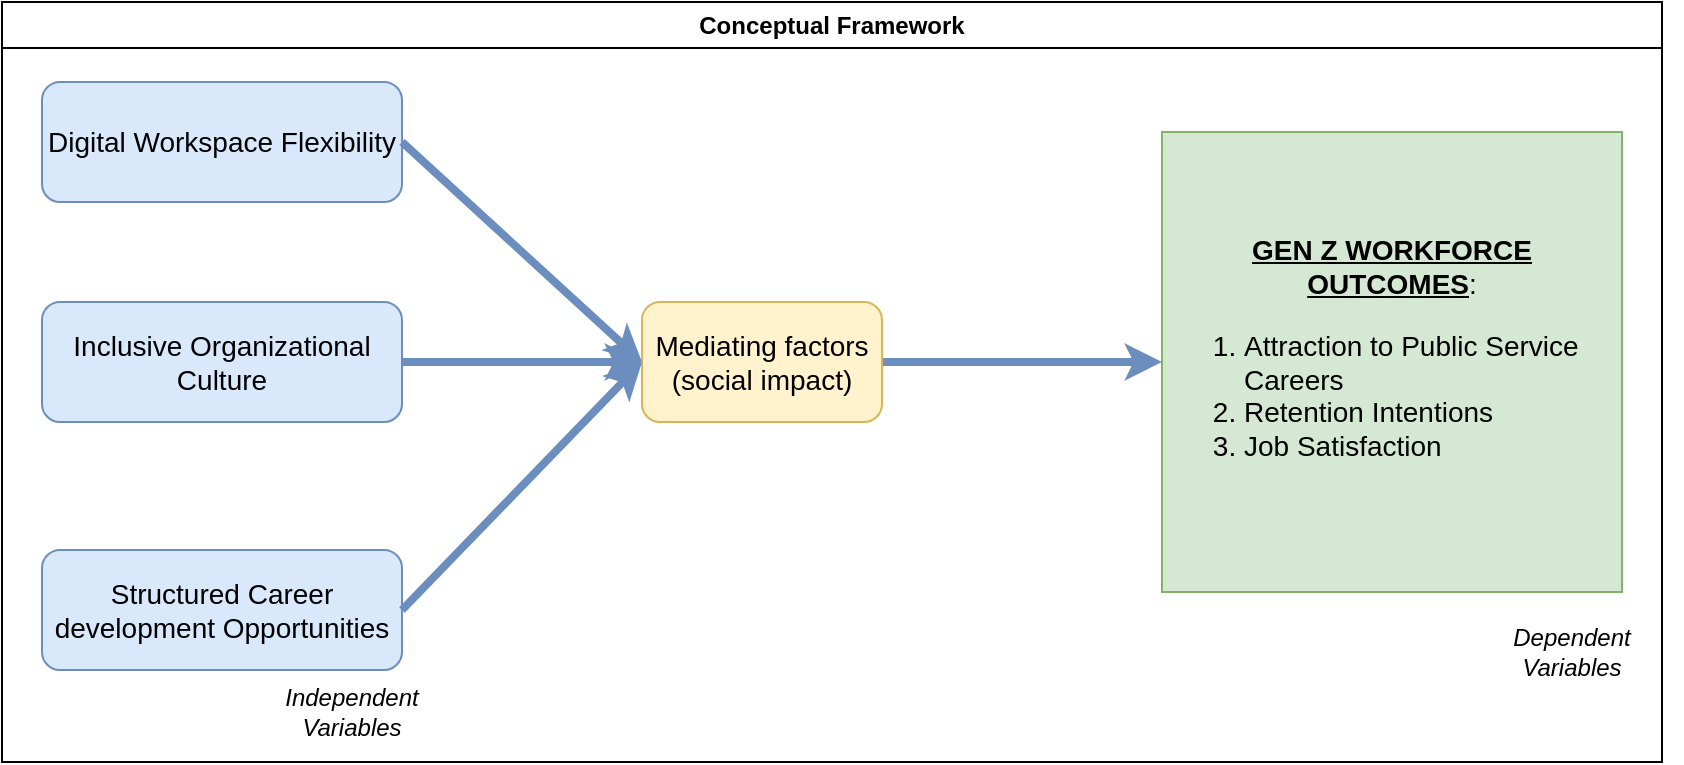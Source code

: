 <mxfile version="28.1.1">
  <diagram name="Page-1" id="jhgJt_G7YFyB41-Mo6Ic">
    <mxGraphModel dx="1042" dy="510" grid="1" gridSize="10" guides="1" tooltips="1" connect="1" arrows="1" fold="1" page="1" pageScale="1" pageWidth="1169" pageHeight="827" math="0" shadow="0">
      <root>
        <mxCell id="0" />
        <mxCell id="1" parent="0" />
        <mxCell id="HTjFdAjGfD-o40c4ycTg-1" value="Digital Workspace Flexibility" style="rounded=1;whiteSpace=wrap;html=1;fillColor=#dae8fc;strokeColor=#6c8ebf;fontSize=14;" vertex="1" parent="1">
          <mxGeometry x="190" y="120" width="180" height="60" as="geometry" />
        </mxCell>
        <mxCell id="HTjFdAjGfD-o40c4ycTg-11" value="" style="edgeStyle=orthogonalEdgeStyle;rounded=0;orthogonalLoop=1;jettySize=auto;html=1;entryX=0;entryY=0.5;entryDx=0;entryDy=0;strokeWidth=4;fillColor=#dae8fc;strokeColor=#6c8ebf;" edge="1" parent="1" source="HTjFdAjGfD-o40c4ycTg-2" target="HTjFdAjGfD-o40c4ycTg-4">
          <mxGeometry relative="1" as="geometry">
            <mxPoint x="450" y="260" as="targetPoint" />
          </mxGeometry>
        </mxCell>
        <mxCell id="HTjFdAjGfD-o40c4ycTg-3" value="Structured Career development Opportunities" style="rounded=1;whiteSpace=wrap;html=1;fillColor=#dae8fc;strokeColor=#6c8ebf;fontSize=14;" vertex="1" parent="1">
          <mxGeometry x="190" y="354" width="180" height="60" as="geometry" />
        </mxCell>
        <mxCell id="HTjFdAjGfD-o40c4ycTg-7" value="" style="edgeStyle=orthogonalEdgeStyle;rounded=0;orthogonalLoop=1;jettySize=auto;html=1;entryX=0;entryY=0.5;entryDx=0;entryDy=0;strokeWidth=4;fillColor=#dae8fc;strokeColor=#6c8ebf;" edge="1" parent="1" source="HTjFdAjGfD-o40c4ycTg-4" target="HTjFdAjGfD-o40c4ycTg-5">
          <mxGeometry relative="1" as="geometry">
            <mxPoint x="690" y="260" as="targetPoint" />
          </mxGeometry>
        </mxCell>
        <mxCell id="HTjFdAjGfD-o40c4ycTg-4" value="Mediating factors (social impact)" style="rounded=1;whiteSpace=wrap;html=1;fontSize=14;fillColor=#fff2cc;strokeColor=#d6b656;" vertex="1" parent="1">
          <mxGeometry x="490" y="230" width="120" height="60" as="geometry" />
        </mxCell>
        <mxCell id="HTjFdAjGfD-o40c4ycTg-5" value="&lt;div&gt;&lt;font&gt;&lt;b&gt;&lt;u&gt;GEN Z WORKFORCE OUTCOMES&lt;/u&gt;&lt;/b&gt;:&lt;/font&gt;&lt;/div&gt;&lt;div align=&quot;left&quot;&gt;&lt;ol&gt;&lt;li&gt;&lt;font&gt;Attraction to Public Service Careers&lt;/font&gt;&lt;/li&gt;&lt;li&gt;&lt;font&gt;Retention Intentions&lt;/font&gt;&lt;/li&gt;&lt;li&gt;&lt;font&gt;Job Satisfaction&lt;/font&gt;&lt;/li&gt;&lt;/ol&gt;&lt;/div&gt;" style="whiteSpace=wrap;html=1;aspect=fixed;fillColor=#d5e8d4;strokeColor=#82b366;fontSize=14;" vertex="1" parent="1">
          <mxGeometry x="750" y="145" width="230" height="230" as="geometry" />
        </mxCell>
        <mxCell id="HTjFdAjGfD-o40c4ycTg-14" value="" style="endArrow=classic;html=1;rounded=0;exitX=1;exitY=0.5;exitDx=0;exitDy=0;entryX=0;entryY=0.5;entryDx=0;entryDy=0;strokeWidth=4;fillColor=#dae8fc;strokeColor=#6c8ebf;" edge="1" parent="1" source="HTjFdAjGfD-o40c4ycTg-1" target="HTjFdAjGfD-o40c4ycTg-4">
          <mxGeometry width="50" height="50" relative="1" as="geometry">
            <mxPoint x="510" y="300" as="sourcePoint" />
            <mxPoint x="560" y="250" as="targetPoint" />
          </mxGeometry>
        </mxCell>
        <mxCell id="HTjFdAjGfD-o40c4ycTg-15" value="" style="endArrow=classic;html=1;rounded=0;exitX=1;exitY=0.5;exitDx=0;exitDy=0;entryX=0;entryY=0.5;entryDx=0;entryDy=0;strokeWidth=4;fillColor=#dae8fc;strokeColor=#6c8ebf;" edge="1" parent="1" source="HTjFdAjGfD-o40c4ycTg-3" target="HTjFdAjGfD-o40c4ycTg-4">
          <mxGeometry width="50" height="50" relative="1" as="geometry">
            <mxPoint x="510" y="300" as="sourcePoint" />
            <mxPoint x="560" y="250" as="targetPoint" />
          </mxGeometry>
        </mxCell>
        <mxCell id="HTjFdAjGfD-o40c4ycTg-17" value="Conceptual Framework" style="swimlane;whiteSpace=wrap;html=1;" vertex="1" parent="1">
          <mxGeometry x="170" y="80" width="830" height="380" as="geometry" />
        </mxCell>
        <mxCell id="HTjFdAjGfD-o40c4ycTg-2" value="Inclusive Organizational Culture" style="rounded=1;whiteSpace=wrap;html=1;fillColor=#dae8fc;strokeColor=#6c8ebf;fontSize=14;" vertex="1" parent="HTjFdAjGfD-o40c4ycTg-17">
          <mxGeometry x="20" y="150" width="180" height="60" as="geometry" />
        </mxCell>
        <mxCell id="HTjFdAjGfD-o40c4ycTg-18" value="Independent Variables" style="text;html=1;align=center;verticalAlign=middle;whiteSpace=wrap;rounded=0;fontStyle=2" vertex="1" parent="HTjFdAjGfD-o40c4ycTg-17">
          <mxGeometry x="130" y="340" width="90" height="30" as="geometry" />
        </mxCell>
        <mxCell id="HTjFdAjGfD-o40c4ycTg-19" value="Dependent Variables" style="text;html=1;align=center;verticalAlign=middle;whiteSpace=wrap;rounded=0;fontStyle=2" vertex="1" parent="HTjFdAjGfD-o40c4ycTg-17">
          <mxGeometry x="730" y="310" width="110" height="30" as="geometry" />
        </mxCell>
      </root>
    </mxGraphModel>
  </diagram>
</mxfile>
